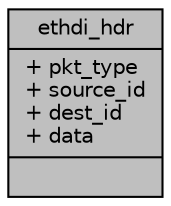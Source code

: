 digraph "ethdi_hdr"
{
 // LATEX_PDF_SIZE
  edge [fontname="Helvetica",fontsize="10",labelfontname="Helvetica",labelfontsize="10"];
  node [fontname="Helvetica",fontsize="10",shape=record];
  Node1 [label="{ethdi_hdr\n|+ pkt_type\l+ source_id\l+ dest_id\l+ data\l|}",height=0.2,width=0.4,color="black", fillcolor="grey75", style="filled", fontcolor="black",tooltip=" "];
}
